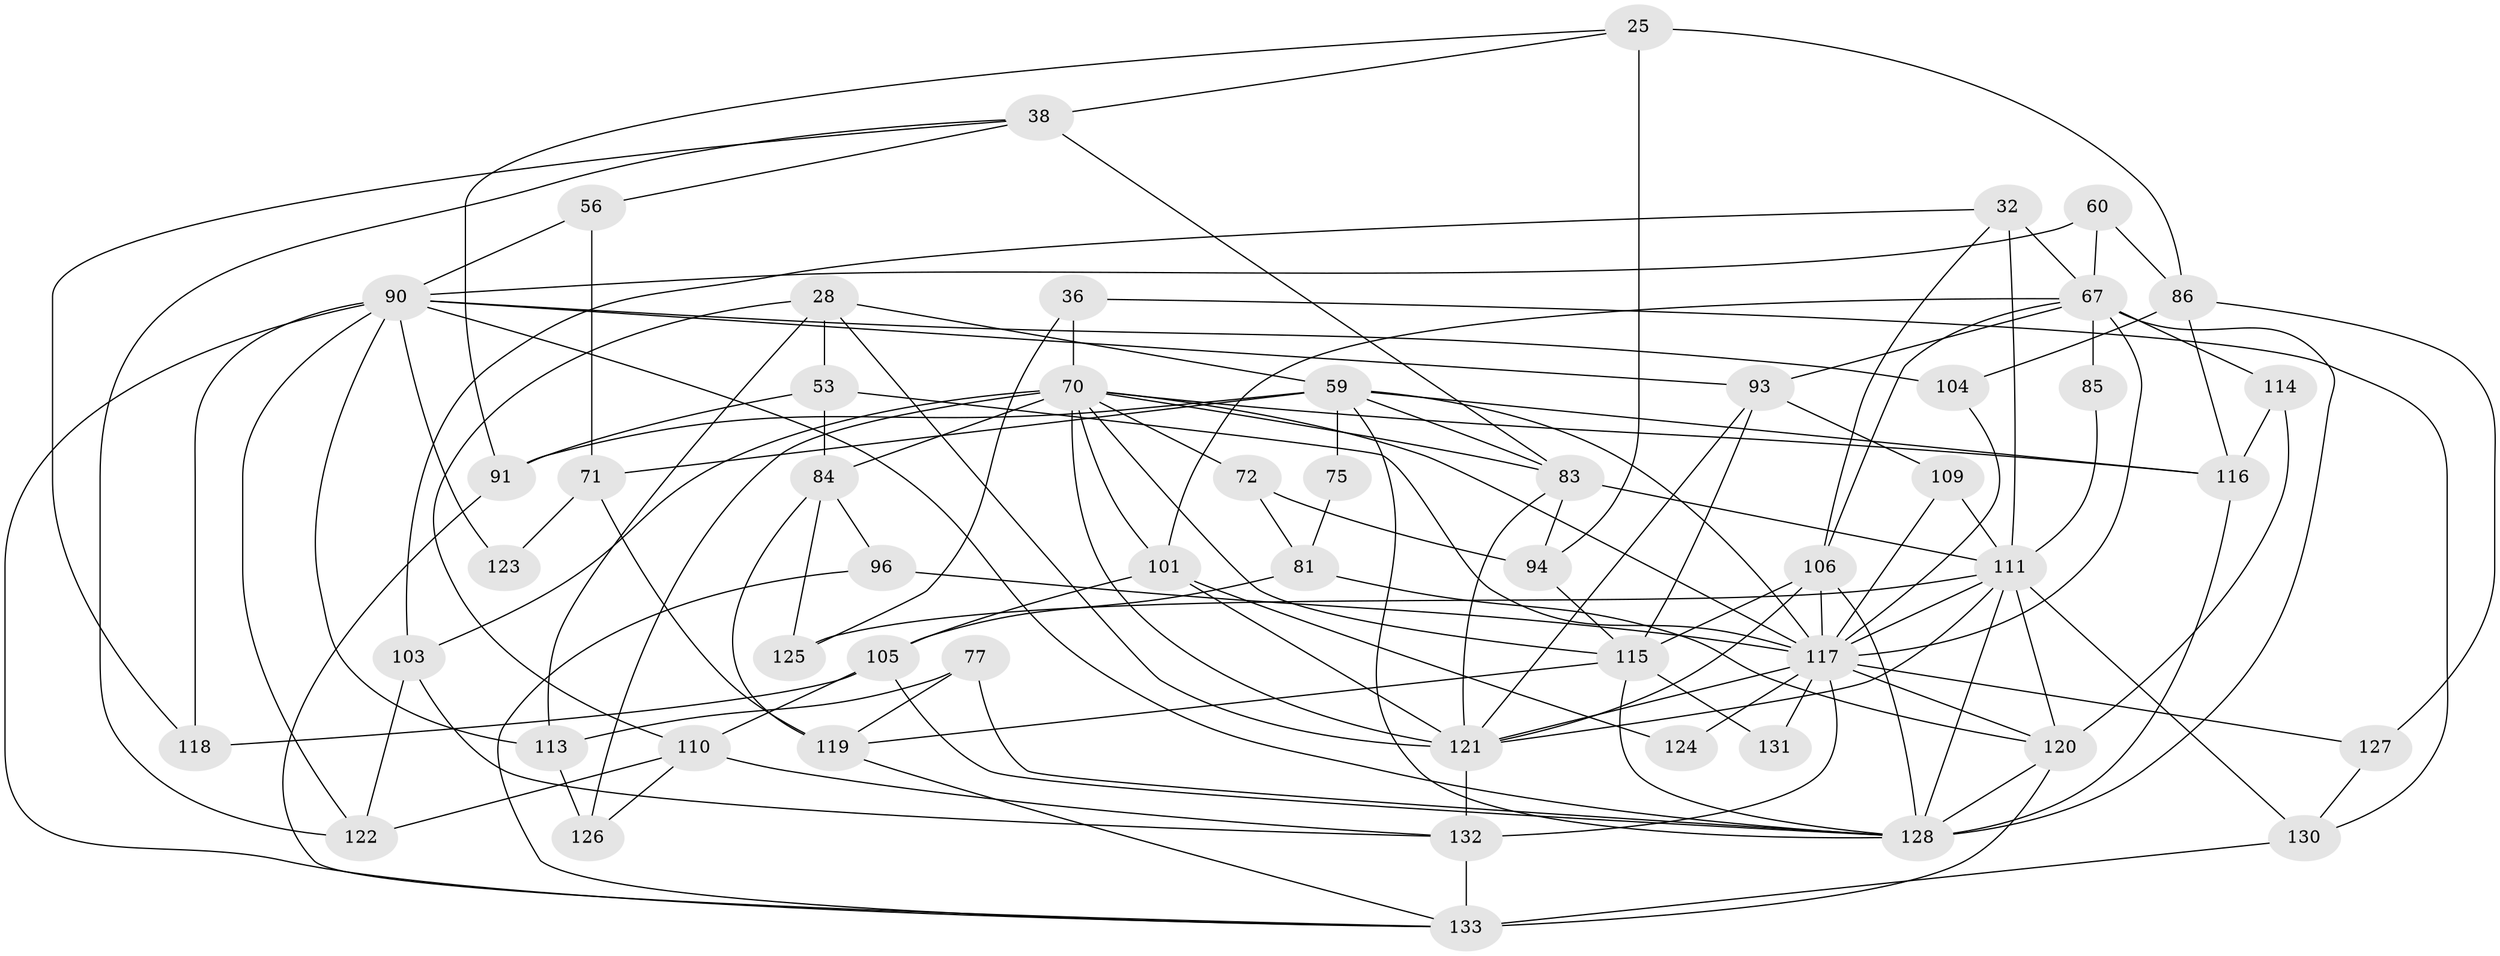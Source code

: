 // original degree distribution, {4: 0.21052631578947367, 6: 0.13533834586466165, 3: 0.37593984962406013, 5: 0.16541353383458646, 2: 0.08270676691729323, 8: 0.015037593984962405, 7: 0.015037593984962405}
// Generated by graph-tools (version 1.1) at 2025/52/03/04/25 21:52:16]
// undirected, 53 vertices, 131 edges
graph export_dot {
graph [start="1"]
  node [color=gray90,style=filled];
  25;
  28 [super="+17"];
  32 [super="+8"];
  36;
  38;
  53 [super="+44"];
  56;
  59 [super="+13+20"];
  60 [super="+55"];
  67 [super="+58"];
  70 [super="+21+49"];
  71 [super="+7"];
  72;
  75;
  77;
  81 [super="+52"];
  83 [super="+62+79"];
  84 [super="+63"];
  85;
  86 [super="+23"];
  90 [super="+48+76"];
  91 [super="+66"];
  93;
  94 [super="+42"];
  96 [super="+92"];
  101 [super="+30+65+78"];
  103 [super="+46"];
  104;
  105 [super="+2"];
  106 [super="+88+61+89"];
  109 [super="+64"];
  110 [super="+98"];
  111 [super="+35+39+34"];
  113 [super="+1"];
  114;
  115 [super="+95"];
  116;
  117 [super="+14+50+80+87"];
  118;
  119;
  120 [super="+26+43+99"];
  121 [super="+6+100+54"];
  122 [super="+10+47"];
  123;
  124;
  125;
  126;
  127;
  128 [super="+51+102+112+97"];
  130 [super="+108"];
  131;
  132 [super="+68+129"];
  133 [super="+11+41+107"];
  25 -- 38;
  25 -- 86 [weight=2];
  25 -- 91;
  25 -- 94;
  28 -- 110;
  28 -- 113;
  28 -- 59;
  28 -- 121;
  28 -- 53;
  32 -- 103;
  32 -- 106;
  32 -- 111 [weight=2];
  32 -- 67;
  36 -- 125;
  36 -- 70;
  36 -- 130;
  38 -- 56;
  38 -- 118;
  38 -- 122;
  38 -- 83 [weight=2];
  53 -- 117 [weight=3];
  53 -- 84;
  53 -- 91;
  56 -- 71;
  56 -- 90;
  59 -- 71;
  59 -- 116;
  59 -- 75;
  59 -- 91 [weight=2];
  59 -- 117;
  59 -- 128;
  59 -- 83;
  60 -- 86;
  60 -- 67;
  60 -- 90;
  67 -- 114;
  67 -- 117;
  67 -- 101;
  67 -- 85;
  67 -- 93;
  67 -- 128;
  67 -- 106;
  70 -- 72;
  70 -- 126;
  70 -- 116 [weight=2];
  70 -- 121 [weight=2];
  70 -- 115 [weight=2];
  70 -- 101;
  70 -- 117;
  70 -- 103;
  70 -- 83;
  70 -- 84;
  71 -- 119 [weight=2];
  71 -- 123;
  72 -- 81;
  72 -- 94;
  75 -- 81;
  77 -- 119;
  77 -- 113;
  77 -- 128;
  81 -- 105 [weight=2];
  81 -- 120 [weight=2];
  83 -- 111 [weight=2];
  83 -- 121 [weight=2];
  83 -- 94 [weight=2];
  84 -- 125;
  84 -- 96;
  84 -- 119;
  85 -- 111;
  86 -- 127;
  86 -- 116;
  86 -- 104;
  90 -- 104;
  90 -- 133;
  90 -- 128 [weight=3];
  90 -- 113 [weight=2];
  90 -- 118;
  90 -- 123;
  90 -- 93;
  90 -- 122;
  91 -- 133;
  93 -- 109;
  93 -- 121;
  93 -- 115;
  94 -- 115;
  96 -- 117 [weight=5];
  96 -- 133;
  101 -- 124;
  101 -- 105;
  101 -- 121 [weight=3];
  103 -- 122;
  103 -- 132;
  104 -- 117;
  105 -- 118;
  105 -- 110;
  105 -- 128;
  106 -- 115;
  106 -- 121 [weight=4];
  106 -- 117 [weight=2];
  106 -- 128 [weight=2];
  109 -- 117 [weight=2];
  109 -- 111;
  110 -- 126;
  110 -- 132;
  110 -- 122;
  111 -- 130 [weight=3];
  111 -- 125 [weight=2];
  111 -- 117 [weight=6];
  111 -- 120;
  111 -- 128 [weight=3];
  111 -- 121;
  113 -- 126 [weight=2];
  114 -- 116;
  114 -- 120;
  115 -- 131;
  115 -- 119;
  115 -- 128 [weight=2];
  116 -- 128 [weight=3];
  117 -- 132 [weight=2];
  117 -- 131 [weight=2];
  117 -- 121;
  117 -- 124;
  117 -- 127;
  117 -- 120;
  119 -- 133;
  120 -- 133 [weight=2];
  120 -- 128 [weight=3];
  121 -- 132 [weight=2];
  127 -- 130;
  130 -- 133 [weight=2];
  132 -- 133 [weight=3];
}
